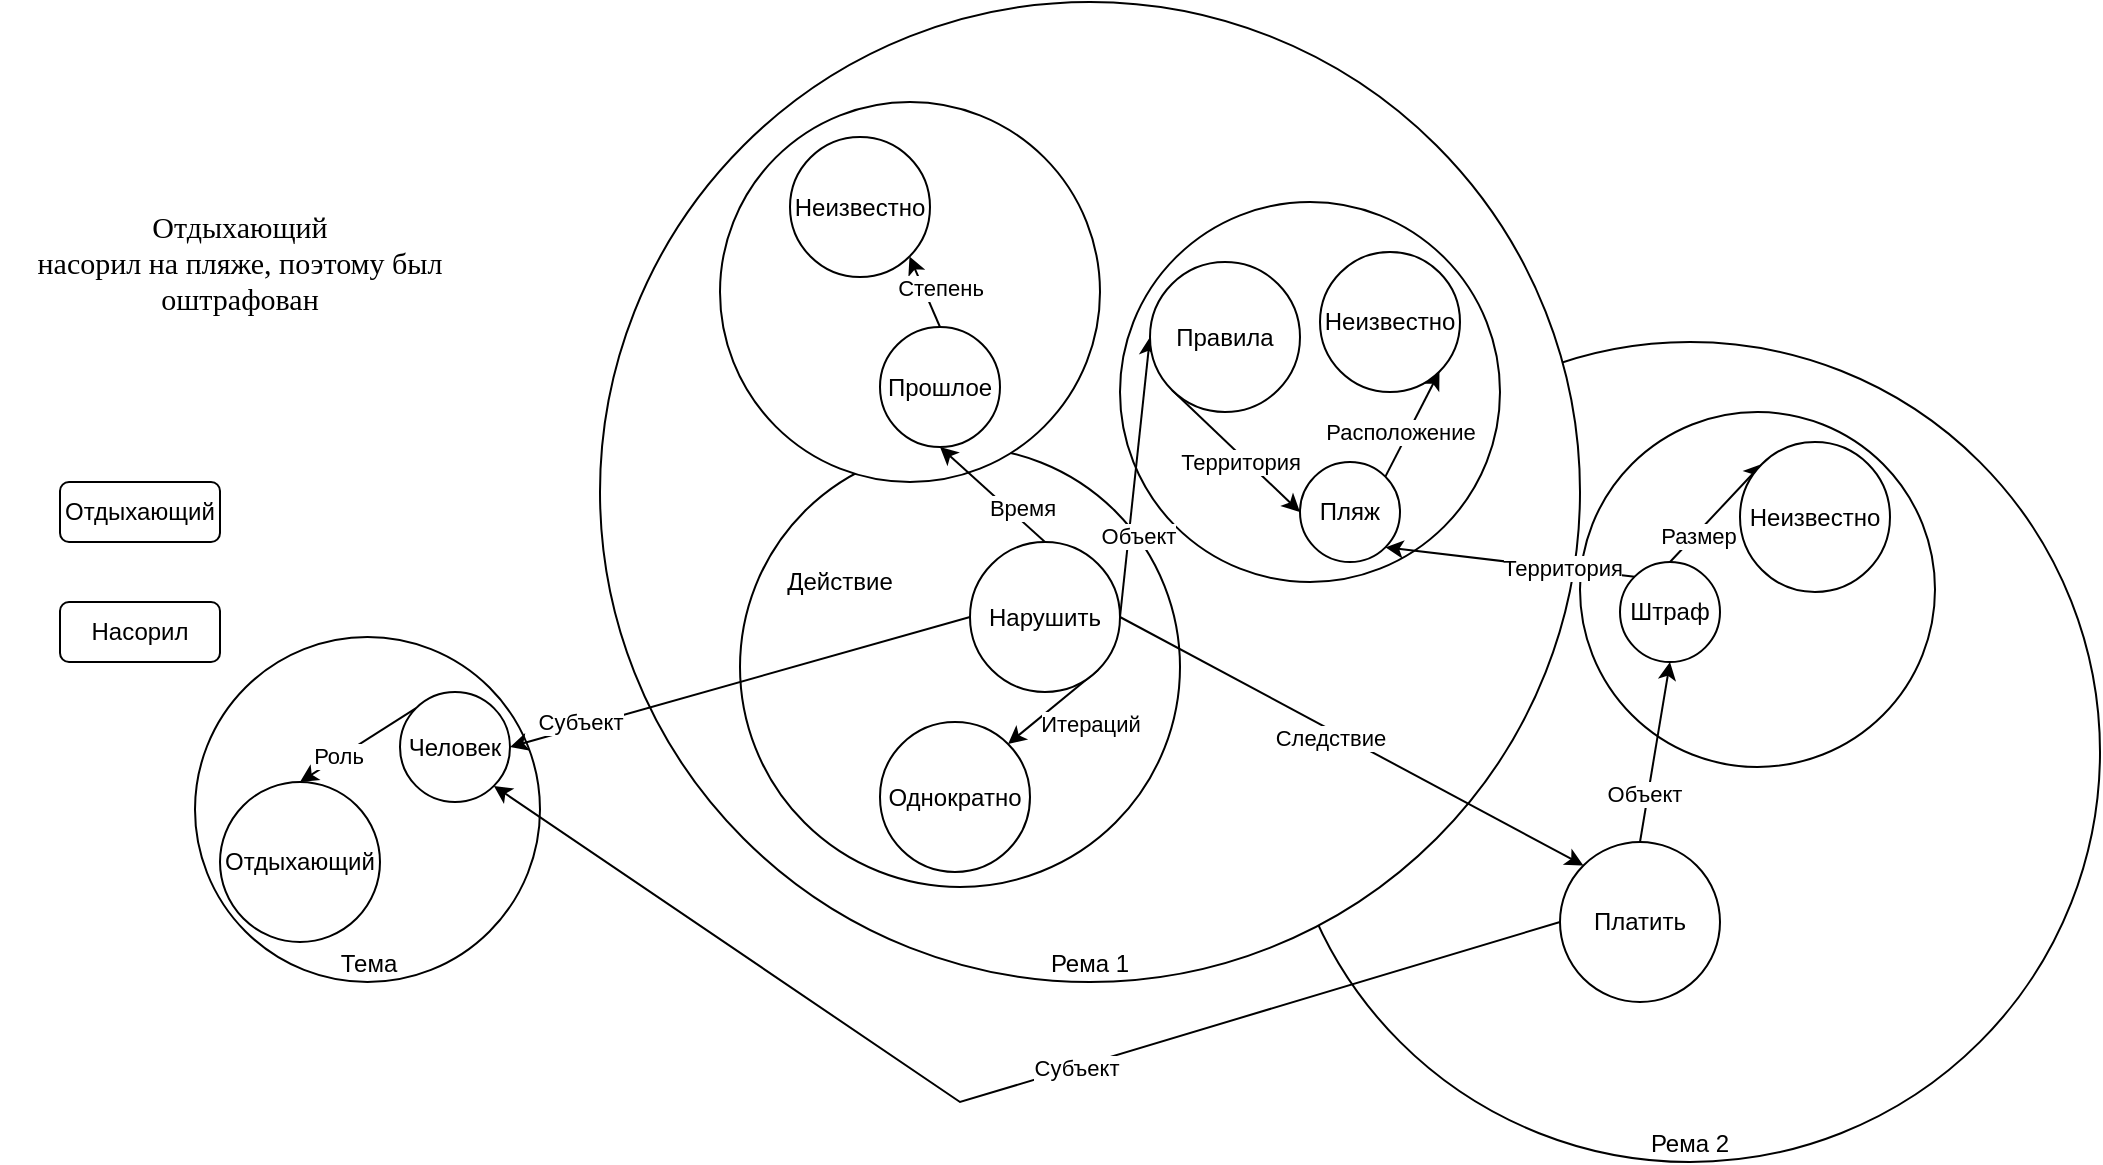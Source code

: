 <mxfile version="13.1.5" type="github">
  <diagram id="GbTZ_QaD-Nzlnn6_boQo" name="Page-1">
    <mxGraphModel dx="782" dy="1264" grid="1" gridSize="10" guides="1" tooltips="1" connect="1" arrows="1" fold="1" page="1" pageScale="1" pageWidth="1169" pageHeight="827" math="0" shadow="0">
      <root>
        <mxCell id="0" />
        <mxCell id="1" parent="0" />
        <mxCell id="iQ3n8lxEj6LGheuYQFnw-1" value="Рема 2" style="ellipse;whiteSpace=wrap;html=1;aspect=fixed;verticalAlign=bottom;" vertex="1" parent="1">
          <mxGeometry x="650" y="50" width="410" height="410" as="geometry" />
        </mxCell>
        <mxCell id="iQ3n8lxEj6LGheuYQFnw-9" value="" style="ellipse;whiteSpace=wrap;html=1;aspect=fixed;" vertex="1" parent="1">
          <mxGeometry x="800" y="85" width="177.5" height="177.5" as="geometry" />
        </mxCell>
        <mxCell id="WhjTUCaELtUEvIj31jTc-45" value="Рема 1" style="ellipse;whiteSpace=wrap;html=1;aspect=fixed;verticalAlign=bottom;" parent="1" vertex="1">
          <mxGeometry x="310" y="-120" width="490" height="490" as="geometry" />
        </mxCell>
        <mxCell id="WhjTUCaELtUEvIj31jTc-44" value="" style="ellipse;whiteSpace=wrap;html=1;aspect=fixed;" parent="1" vertex="1">
          <mxGeometry x="380" y="102.5" width="220" height="220" as="geometry" />
        </mxCell>
        <mxCell id="WhjTUCaELtUEvIj31jTc-43" value="" style="ellipse;whiteSpace=wrap;html=1;aspect=fixed;" parent="1" vertex="1">
          <mxGeometry x="570" y="-20" width="190" height="190" as="geometry" />
        </mxCell>
        <mxCell id="WhjTUCaELtUEvIj31jTc-40" value="" style="ellipse;whiteSpace=wrap;html=1;aspect=fixed;" parent="1" vertex="1">
          <mxGeometry x="370" y="-70" width="190" height="190" as="geometry" />
        </mxCell>
        <mxCell id="WhjTUCaELtUEvIj31jTc-39" value="Тема" style="ellipse;whiteSpace=wrap;html=1;aspect=fixed;verticalAlign=bottom;" parent="1" vertex="1">
          <mxGeometry x="107.5" y="197.5" width="172.5" height="172.5" as="geometry" />
        </mxCell>
        <mxCell id="WhjTUCaELtUEvIj31jTc-1" value="&lt;span style=&quot;font-family: &amp;#34;calibri&amp;#34;&quot;&gt;&lt;font style=&quot;font-size: 15px&quot;&gt;Отдыхающий&lt;br/&gt;насорил на пляже, поэтому был оштрафован&lt;/font&gt;&lt;/span&gt;" style="text;html=1;strokeColor=none;fillColor=none;align=center;verticalAlign=middle;whiteSpace=wrap;rounded=0;" parent="1" vertex="1">
          <mxGeometry x="10" y="-30" width="240" height="80" as="geometry" />
        </mxCell>
        <mxCell id="WhjTUCaELtUEvIj31jTc-2" value="Отдыхающий" style="rounded=1;whiteSpace=wrap;html=1;" parent="1" vertex="1">
          <mxGeometry x="40" y="120" width="80" height="30" as="geometry" />
        </mxCell>
        <mxCell id="WhjTUCaELtUEvIj31jTc-49" style="edgeStyle=none;rounded=0;orthogonalLoop=1;jettySize=auto;html=1;exitX=0;exitY=0;exitDx=0;exitDy=0;entryX=0.5;entryY=0;entryDx=0;entryDy=0;" parent="1" source="WhjTUCaELtUEvIj31jTc-5" target="WhjTUCaELtUEvIj31jTc-48" edge="1">
          <mxGeometry relative="1" as="geometry" />
        </mxCell>
        <mxCell id="WhjTUCaELtUEvIj31jTc-50" value="Роль" style="edgeLabel;html=1;align=center;verticalAlign=middle;resizable=0;points=[];" parent="WhjTUCaELtUEvIj31jTc-49" vertex="1" connectable="0">
          <mxGeometry x="0.317" y="-1" relative="1" as="geometry">
            <mxPoint as="offset" />
          </mxGeometry>
        </mxCell>
        <mxCell id="WhjTUCaELtUEvIj31jTc-5" value="Человек" style="ellipse;whiteSpace=wrap;html=1;aspect=fixed;" parent="1" vertex="1">
          <mxGeometry x="210" y="225" width="55" height="55" as="geometry" />
        </mxCell>
        <mxCell id="WhjTUCaELtUEvIj31jTc-7" value="Насорил" style="rounded=1;whiteSpace=wrap;html=1;" parent="1" vertex="1">
          <mxGeometry x="40" y="180" width="80" height="30" as="geometry" />
        </mxCell>
        <mxCell id="WhjTUCaELtUEvIj31jTc-9" value="Однократно" style="ellipse;whiteSpace=wrap;html=1;aspect=fixed;" parent="1" vertex="1">
          <mxGeometry x="450" y="240" width="75" height="75" as="geometry" />
        </mxCell>
        <mxCell id="WhjTUCaELtUEvIj31jTc-15" style="edgeStyle=none;rounded=0;orthogonalLoop=1;jettySize=auto;html=1;exitX=1;exitY=0.5;exitDx=0;exitDy=0;entryX=0;entryY=0.5;entryDx=0;entryDy=0;" parent="1" source="WhjTUCaELtUEvIj31jTc-12" target="WhjTUCaELtUEvIj31jTc-14" edge="1">
          <mxGeometry relative="1" as="geometry" />
        </mxCell>
        <mxCell id="WhjTUCaELtUEvIj31jTc-16" value="Объект" style="edgeLabel;html=1;align=center;verticalAlign=middle;resizable=0;points=[];" parent="WhjTUCaELtUEvIj31jTc-15" vertex="1" connectable="0">
          <mxGeometry x="-0.466" y="3" relative="1" as="geometry">
            <mxPoint x="8.14" y="-2.68" as="offset" />
          </mxGeometry>
        </mxCell>
        <mxCell id="WhjTUCaELtUEvIj31jTc-17" style="edgeStyle=none;rounded=0;orthogonalLoop=1;jettySize=auto;html=1;exitX=0;exitY=0.5;exitDx=0;exitDy=0;entryX=1;entryY=0.5;entryDx=0;entryDy=0;" parent="1" source="WhjTUCaELtUEvIj31jTc-12" target="WhjTUCaELtUEvIj31jTc-5" edge="1">
          <mxGeometry relative="1" as="geometry">
            <mxPoint x="190" y="240" as="targetPoint" />
          </mxGeometry>
        </mxCell>
        <mxCell id="WhjTUCaELtUEvIj31jTc-18" value="Субъект" style="edgeLabel;html=1;align=center;verticalAlign=middle;resizable=0;points=[];" parent="WhjTUCaELtUEvIj31jTc-17" vertex="1" connectable="0">
          <mxGeometry x="-0.247" y="3" relative="1" as="geometry">
            <mxPoint x="-109.21" y="25.14" as="offset" />
          </mxGeometry>
        </mxCell>
        <mxCell id="WhjTUCaELtUEvIj31jTc-25" style="edgeStyle=none;rounded=0;orthogonalLoop=1;jettySize=auto;html=1;exitX=1;exitY=1;exitDx=0;exitDy=0;entryX=1;entryY=0;entryDx=0;entryDy=0;" parent="1" source="WhjTUCaELtUEvIj31jTc-12" target="WhjTUCaELtUEvIj31jTc-9" edge="1">
          <mxGeometry relative="1" as="geometry" />
        </mxCell>
        <mxCell id="WhjTUCaELtUEvIj31jTc-26" value="Итераций" style="edgeLabel;html=1;align=center;verticalAlign=middle;resizable=0;points=[];" parent="WhjTUCaELtUEvIj31jTc-25" vertex="1" connectable="0">
          <mxGeometry x="-0.476" y="3" relative="1" as="geometry">
            <mxPoint x="5.67" y="14.14" as="offset" />
          </mxGeometry>
        </mxCell>
        <mxCell id="WhjTUCaELtUEvIj31jTc-41" style="edgeStyle=none;rounded=0;orthogonalLoop=1;jettySize=auto;html=1;exitX=0.5;exitY=0;exitDx=0;exitDy=0;entryX=0.5;entryY=1;entryDx=0;entryDy=0;" parent="1" source="WhjTUCaELtUEvIj31jTc-12" target="WhjTUCaELtUEvIj31jTc-28" edge="1">
          <mxGeometry relative="1" as="geometry" />
        </mxCell>
        <mxCell id="WhjTUCaELtUEvIj31jTc-42" value="Время" style="edgeLabel;html=1;align=center;verticalAlign=middle;resizable=0;points=[];" parent="WhjTUCaELtUEvIj31jTc-41" vertex="1" connectable="0">
          <mxGeometry x="-0.527" relative="1" as="geometry">
            <mxPoint x="0.78" y="-6.63" as="offset" />
          </mxGeometry>
        </mxCell>
        <mxCell id="WhjTUCaELtUEvIj31jTc-12" value="Нарушить" style="ellipse;whiteSpace=wrap;html=1;aspect=fixed;" parent="1" vertex="1">
          <mxGeometry x="495" y="150" width="75" height="75" as="geometry" />
        </mxCell>
        <mxCell id="WhjTUCaELtUEvIj31jTc-23" style="edgeStyle=none;rounded=0;orthogonalLoop=1;jettySize=auto;html=1;exitX=0;exitY=1;exitDx=0;exitDy=0;entryX=0;entryY=0.5;entryDx=0;entryDy=0;" parent="1" source="WhjTUCaELtUEvIj31jTc-14" target="WhjTUCaELtUEvIj31jTc-22" edge="1">
          <mxGeometry relative="1" as="geometry" />
        </mxCell>
        <mxCell id="WhjTUCaELtUEvIj31jTc-24" value="Территория" style="edgeLabel;html=1;align=center;verticalAlign=middle;resizable=0;points=[];" parent="WhjTUCaELtUEvIj31jTc-23" vertex="1" connectable="0">
          <mxGeometry x="-0.502" y="3" relative="1" as="geometry">
            <mxPoint x="16.02" y="22.98" as="offset" />
          </mxGeometry>
        </mxCell>
        <mxCell id="WhjTUCaELtUEvIj31jTc-14" value="Правила" style="ellipse;whiteSpace=wrap;html=1;aspect=fixed;" parent="1" vertex="1">
          <mxGeometry x="585" y="10" width="75" height="75" as="geometry" />
        </mxCell>
        <mxCell id="WhjTUCaELtUEvIj31jTc-36" style="edgeStyle=none;rounded=0;orthogonalLoop=1;jettySize=auto;html=1;exitX=1;exitY=0;exitDx=0;exitDy=0;entryX=1;entryY=1;entryDx=0;entryDy=0;" parent="1" source="WhjTUCaELtUEvIj31jTc-22" target="WhjTUCaELtUEvIj31jTc-35" edge="1">
          <mxGeometry relative="1" as="geometry" />
        </mxCell>
        <mxCell id="WhjTUCaELtUEvIj31jTc-37" value="Расположение" style="edgeLabel;html=1;align=center;verticalAlign=middle;resizable=0;points=[];" parent="WhjTUCaELtUEvIj31jTc-36" vertex="1" connectable="0">
          <mxGeometry x="-0.486" relative="1" as="geometry">
            <mxPoint x="0.46" y="-8.92" as="offset" />
          </mxGeometry>
        </mxCell>
        <mxCell id="WhjTUCaELtUEvIj31jTc-22" value="Пляж" style="ellipse;whiteSpace=wrap;html=1;aspect=fixed;" parent="1" vertex="1">
          <mxGeometry x="660" y="110" width="50" height="50" as="geometry" />
        </mxCell>
        <mxCell id="WhjTUCaELtUEvIj31jTc-33" style="edgeStyle=none;rounded=0;orthogonalLoop=1;jettySize=auto;html=1;exitX=0.5;exitY=0;exitDx=0;exitDy=0;entryX=1;entryY=1;entryDx=0;entryDy=0;" parent="1" source="WhjTUCaELtUEvIj31jTc-28" target="WhjTUCaELtUEvIj31jTc-32" edge="1">
          <mxGeometry relative="1" as="geometry" />
        </mxCell>
        <mxCell id="WhjTUCaELtUEvIj31jTc-34" value="Степень" style="edgeLabel;html=1;align=center;verticalAlign=middle;resizable=0;points=[];" parent="WhjTUCaELtUEvIj31jTc-33" vertex="1" connectable="0">
          <mxGeometry x="0.496" y="-4" relative="1" as="geometry">
            <mxPoint x="7.84" y="8.2" as="offset" />
          </mxGeometry>
        </mxCell>
        <mxCell id="WhjTUCaELtUEvIj31jTc-28" value="Прошлое" style="ellipse;whiteSpace=wrap;html=1;aspect=fixed;" parent="1" vertex="1">
          <mxGeometry x="450" y="42.5" width="60" height="60" as="geometry" />
        </mxCell>
        <mxCell id="WhjTUCaELtUEvIj31jTc-32" value="Неизвестно" style="ellipse;whiteSpace=wrap;html=1;aspect=fixed;" parent="1" vertex="1">
          <mxGeometry x="405" y="-52.5" width="70" height="70" as="geometry" />
        </mxCell>
        <mxCell id="WhjTUCaELtUEvIj31jTc-35" value="Неизвестно" style="ellipse;whiteSpace=wrap;html=1;aspect=fixed;" parent="1" vertex="1">
          <mxGeometry x="670" y="5" width="70" height="70" as="geometry" />
        </mxCell>
        <mxCell id="WhjTUCaELtUEvIj31jTc-46" value="Действие" style="text;html=1;strokeColor=none;fillColor=none;align=center;verticalAlign=middle;whiteSpace=wrap;rounded=0;" parent="1" vertex="1">
          <mxGeometry x="410" y="160" width="40" height="20" as="geometry" />
        </mxCell>
        <mxCell id="WhjTUCaELtUEvIj31jTc-48" value="Отдыхающий" style="ellipse;whiteSpace=wrap;html=1;aspect=fixed;" parent="1" vertex="1">
          <mxGeometry x="120" y="270" width="80" height="80" as="geometry" />
        </mxCell>
        <mxCell id="iQ3n8lxEj6LGheuYQFnw-6" style="edgeStyle=none;rounded=0;orthogonalLoop=1;jettySize=auto;html=1;exitX=0;exitY=0;exitDx=0;exitDy=0;entryX=1;entryY=1;entryDx=0;entryDy=0;" edge="1" parent="1" source="iQ3n8lxEj6LGheuYQFnw-2" target="WhjTUCaELtUEvIj31jTc-22">
          <mxGeometry relative="1" as="geometry" />
        </mxCell>
        <mxCell id="iQ3n8lxEj6LGheuYQFnw-7" value="Территория" style="edgeLabel;html=1;align=center;verticalAlign=middle;resizable=0;points=[];" vertex="1" connectable="0" parent="iQ3n8lxEj6LGheuYQFnw-6">
          <mxGeometry x="-0.403" relative="1" as="geometry">
            <mxPoint x="1" as="offset" />
          </mxGeometry>
        </mxCell>
        <mxCell id="iQ3n8lxEj6LGheuYQFnw-10" style="edgeStyle=none;rounded=0;orthogonalLoop=1;jettySize=auto;html=1;exitX=0.5;exitY=0;exitDx=0;exitDy=0;entryX=0;entryY=0;entryDx=0;entryDy=0;" edge="1" parent="1" source="iQ3n8lxEj6LGheuYQFnw-2" target="iQ3n8lxEj6LGheuYQFnw-8">
          <mxGeometry relative="1" as="geometry" />
        </mxCell>
        <mxCell id="iQ3n8lxEj6LGheuYQFnw-11" value="Размер" style="edgeLabel;html=1;align=center;verticalAlign=middle;resizable=0;points=[];" vertex="1" connectable="0" parent="iQ3n8lxEj6LGheuYQFnw-10">
          <mxGeometry x="-0.439" y="-1" relative="1" as="geometry">
            <mxPoint as="offset" />
          </mxGeometry>
        </mxCell>
        <mxCell id="iQ3n8lxEj6LGheuYQFnw-2" value="Штраф" style="ellipse;whiteSpace=wrap;html=1;aspect=fixed;" vertex="1" parent="1">
          <mxGeometry x="820" y="160" width="50" height="50" as="geometry" />
        </mxCell>
        <mxCell id="iQ3n8lxEj6LGheuYQFnw-3" style="rounded=0;orthogonalLoop=1;jettySize=auto;html=1;exitX=1;exitY=0.5;exitDx=0;exitDy=0;entryX=0;entryY=0;entryDx=0;entryDy=0;" edge="1" parent="1" source="WhjTUCaELtUEvIj31jTc-12" target="iQ3n8lxEj6LGheuYQFnw-12">
          <mxGeometry relative="1" as="geometry" />
        </mxCell>
        <mxCell id="iQ3n8lxEj6LGheuYQFnw-4" value="Следствие" style="edgeLabel;html=1;align=center;verticalAlign=middle;resizable=0;points=[];" vertex="1" connectable="0" parent="iQ3n8lxEj6LGheuYQFnw-3">
          <mxGeometry x="-0.078" y="-3" relative="1" as="geometry">
            <mxPoint as="offset" />
          </mxGeometry>
        </mxCell>
        <mxCell id="iQ3n8lxEj6LGheuYQFnw-8" value="Неизвестно" style="ellipse;whiteSpace=wrap;html=1;aspect=fixed;" vertex="1" parent="1">
          <mxGeometry x="880" y="100" width="75" height="75" as="geometry" />
        </mxCell>
        <mxCell id="iQ3n8lxEj6LGheuYQFnw-13" style="edgeStyle=none;rounded=0;orthogonalLoop=1;jettySize=auto;html=1;exitX=0.5;exitY=0;exitDx=0;exitDy=0;entryX=0.5;entryY=1;entryDx=0;entryDy=0;" edge="1" parent="1" source="iQ3n8lxEj6LGheuYQFnw-12" target="iQ3n8lxEj6LGheuYQFnw-2">
          <mxGeometry relative="1" as="geometry" />
        </mxCell>
        <mxCell id="iQ3n8lxEj6LGheuYQFnw-14" value="Объект" style="edgeLabel;html=1;align=center;verticalAlign=middle;resizable=0;points=[];" vertex="1" connectable="0" parent="iQ3n8lxEj6LGheuYQFnw-13">
          <mxGeometry x="-0.458" y="2" relative="1" as="geometry">
            <mxPoint as="offset" />
          </mxGeometry>
        </mxCell>
        <mxCell id="iQ3n8lxEj6LGheuYQFnw-15" style="edgeStyle=none;rounded=0;orthogonalLoop=1;jettySize=auto;html=1;exitX=0;exitY=0.5;exitDx=0;exitDy=0;entryX=1;entryY=1;entryDx=0;entryDy=0;" edge="1" parent="1" source="iQ3n8lxEj6LGheuYQFnw-12" target="WhjTUCaELtUEvIj31jTc-5">
          <mxGeometry relative="1" as="geometry">
            <Array as="points">
              <mxPoint x="490" y="430" />
            </Array>
          </mxGeometry>
        </mxCell>
        <mxCell id="iQ3n8lxEj6LGheuYQFnw-16" value="Субъект" style="edgeLabel;html=1;align=center;verticalAlign=middle;resizable=0;points=[];" vertex="1" connectable="0" parent="iQ3n8lxEj6LGheuYQFnw-15">
          <mxGeometry x="-0.15" relative="1" as="geometry">
            <mxPoint as="offset" />
          </mxGeometry>
        </mxCell>
        <mxCell id="iQ3n8lxEj6LGheuYQFnw-12" value="Платить" style="ellipse;whiteSpace=wrap;html=1;aspect=fixed;" vertex="1" parent="1">
          <mxGeometry x="790" y="300" width="80" height="80" as="geometry" />
        </mxCell>
      </root>
    </mxGraphModel>
  </diagram>
</mxfile>
